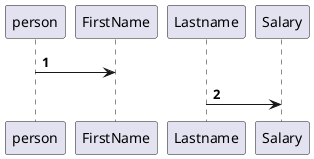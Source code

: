 @startuml
'https://plantuml.com/sequence-diagram

autonumber

person ->FirstName
Lastname -> Salary
@enduml